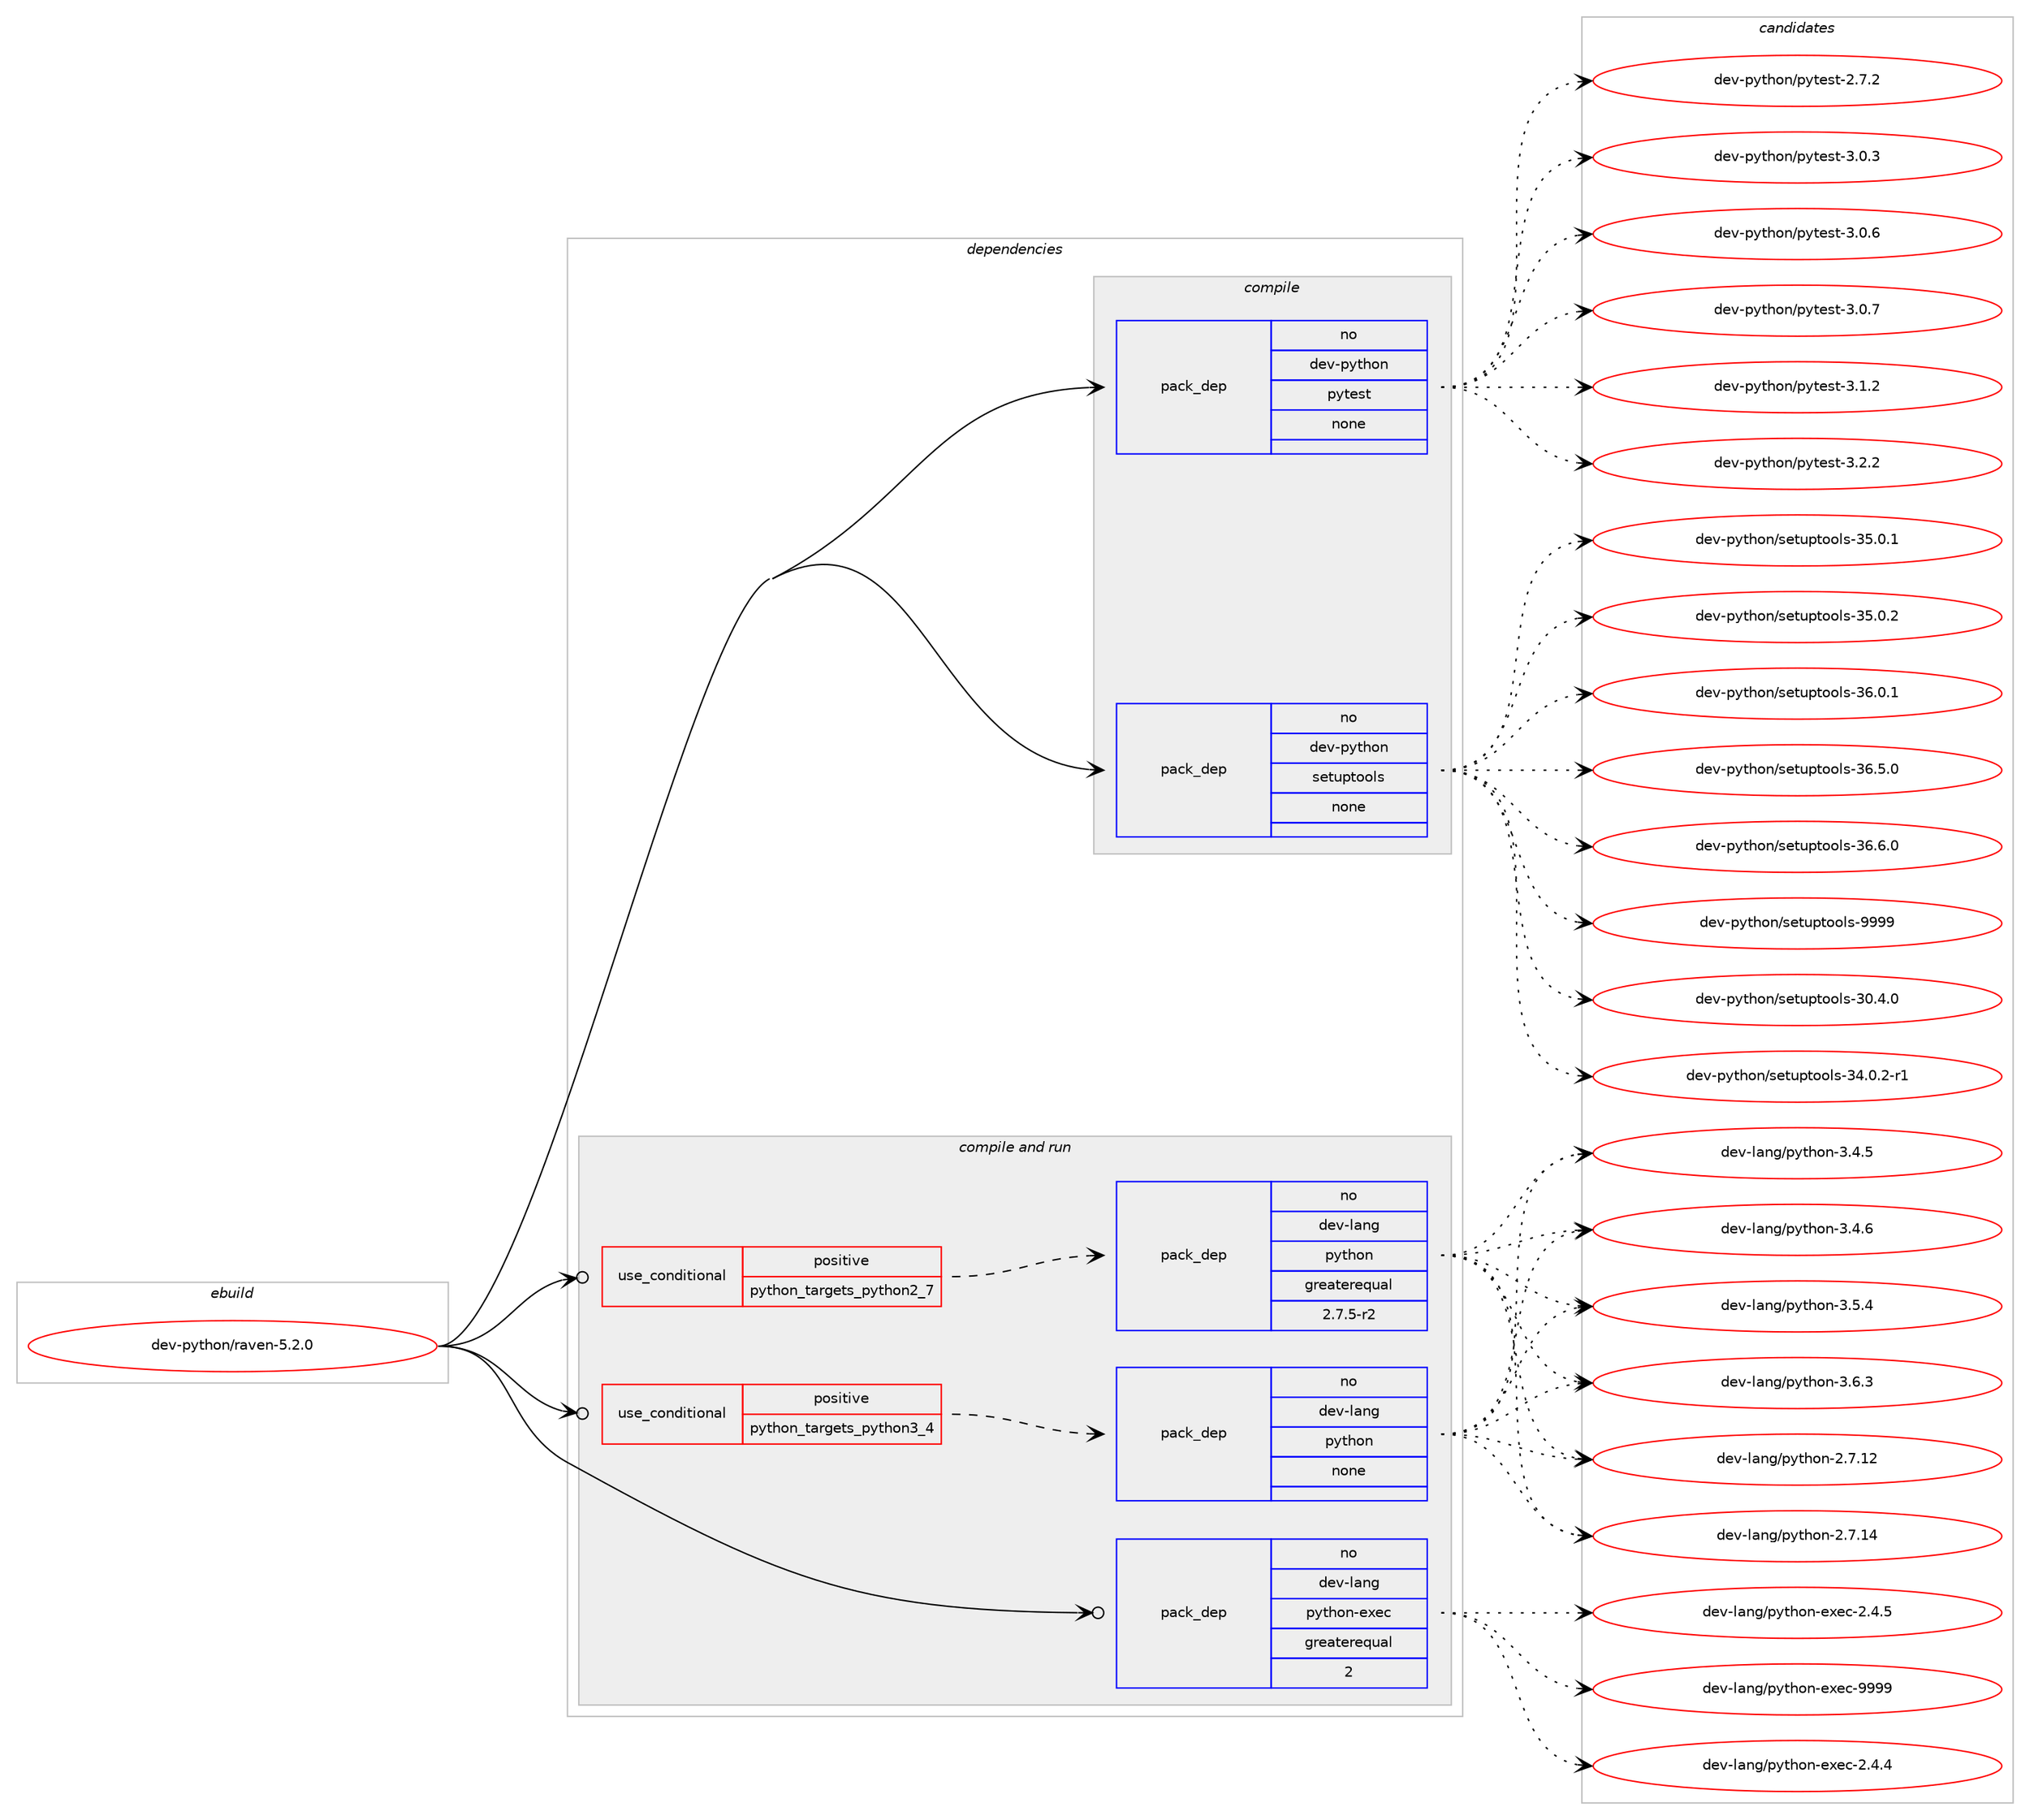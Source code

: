 digraph prolog {

# *************
# Graph options
# *************

newrank=true;
concentrate=true;
compound=true;
graph [rankdir=LR,fontname=Helvetica,fontsize=10,ranksep=1.5];#, ranksep=2.5, nodesep=0.2];
edge  [arrowhead=vee];
node  [fontname=Helvetica,fontsize=10];

# **********
# The ebuild
# **********

subgraph cluster_leftcol {
color=gray;
rank=same;
label=<<i>ebuild</i>>;
id [label="dev-python/raven-5.2.0", color=red, width=4, href="../dev-python/raven-5.2.0.svg"];
}

# ****************
# The dependencies
# ****************

subgraph cluster_midcol {
color=gray;
label=<<i>dependencies</i>>;
subgraph cluster_compile {
fillcolor="#eeeeee";
style=filled;
label=<<i>compile</i>>;
subgraph pack139988 {
dependency184718 [label=<<TABLE BORDER="0" CELLBORDER="1" CELLSPACING="0" CELLPADDING="4" WIDTH="220"><TR><TD ROWSPAN="6" CELLPADDING="30">pack_dep</TD></TR><TR><TD WIDTH="110">no</TD></TR><TR><TD>dev-python</TD></TR><TR><TD>pytest</TD></TR><TR><TD>none</TD></TR><TR><TD></TD></TR></TABLE>>, shape=none, color=blue];
}
id:e -> dependency184718:w [weight=20,style="solid",arrowhead="vee"];
subgraph pack139989 {
dependency184719 [label=<<TABLE BORDER="0" CELLBORDER="1" CELLSPACING="0" CELLPADDING="4" WIDTH="220"><TR><TD ROWSPAN="6" CELLPADDING="30">pack_dep</TD></TR><TR><TD WIDTH="110">no</TD></TR><TR><TD>dev-python</TD></TR><TR><TD>setuptools</TD></TR><TR><TD>none</TD></TR><TR><TD></TD></TR></TABLE>>, shape=none, color=blue];
}
id:e -> dependency184719:w [weight=20,style="solid",arrowhead="vee"];
}
subgraph cluster_compileandrun {
fillcolor="#eeeeee";
style=filled;
label=<<i>compile and run</i>>;
subgraph cond40777 {
dependency184720 [label=<<TABLE BORDER="0" CELLBORDER="1" CELLSPACING="0" CELLPADDING="4"><TR><TD ROWSPAN="3" CELLPADDING="10">use_conditional</TD></TR><TR><TD>positive</TD></TR><TR><TD>python_targets_python2_7</TD></TR></TABLE>>, shape=none, color=red];
subgraph pack139990 {
dependency184721 [label=<<TABLE BORDER="0" CELLBORDER="1" CELLSPACING="0" CELLPADDING="4" WIDTH="220"><TR><TD ROWSPAN="6" CELLPADDING="30">pack_dep</TD></TR><TR><TD WIDTH="110">no</TD></TR><TR><TD>dev-lang</TD></TR><TR><TD>python</TD></TR><TR><TD>greaterequal</TD></TR><TR><TD>2.7.5-r2</TD></TR></TABLE>>, shape=none, color=blue];
}
dependency184720:e -> dependency184721:w [weight=20,style="dashed",arrowhead="vee"];
}
id:e -> dependency184720:w [weight=20,style="solid",arrowhead="odotvee"];
subgraph cond40778 {
dependency184722 [label=<<TABLE BORDER="0" CELLBORDER="1" CELLSPACING="0" CELLPADDING="4"><TR><TD ROWSPAN="3" CELLPADDING="10">use_conditional</TD></TR><TR><TD>positive</TD></TR><TR><TD>python_targets_python3_4</TD></TR></TABLE>>, shape=none, color=red];
subgraph pack139991 {
dependency184723 [label=<<TABLE BORDER="0" CELLBORDER="1" CELLSPACING="0" CELLPADDING="4" WIDTH="220"><TR><TD ROWSPAN="6" CELLPADDING="30">pack_dep</TD></TR><TR><TD WIDTH="110">no</TD></TR><TR><TD>dev-lang</TD></TR><TR><TD>python</TD></TR><TR><TD>none</TD></TR><TR><TD></TD></TR></TABLE>>, shape=none, color=blue];
}
dependency184722:e -> dependency184723:w [weight=20,style="dashed",arrowhead="vee"];
}
id:e -> dependency184722:w [weight=20,style="solid",arrowhead="odotvee"];
subgraph pack139992 {
dependency184724 [label=<<TABLE BORDER="0" CELLBORDER="1" CELLSPACING="0" CELLPADDING="4" WIDTH="220"><TR><TD ROWSPAN="6" CELLPADDING="30">pack_dep</TD></TR><TR><TD WIDTH="110">no</TD></TR><TR><TD>dev-lang</TD></TR><TR><TD>python-exec</TD></TR><TR><TD>greaterequal</TD></TR><TR><TD>2</TD></TR></TABLE>>, shape=none, color=blue];
}
id:e -> dependency184724:w [weight=20,style="solid",arrowhead="odotvee"];
}
subgraph cluster_run {
fillcolor="#eeeeee";
style=filled;
label=<<i>run</i>>;
}
}

# **************
# The candidates
# **************

subgraph cluster_choices {
rank=same;
color=gray;
label=<<i>candidates</i>>;

subgraph choice139988 {
color=black;
nodesep=1;
choice1001011184511212111610411111047112121116101115116455046554650 [label="dev-python/pytest-2.7.2", color=red, width=4,href="../dev-python/pytest-2.7.2.svg"];
choice1001011184511212111610411111047112121116101115116455146484651 [label="dev-python/pytest-3.0.3", color=red, width=4,href="../dev-python/pytest-3.0.3.svg"];
choice1001011184511212111610411111047112121116101115116455146484654 [label="dev-python/pytest-3.0.6", color=red, width=4,href="../dev-python/pytest-3.0.6.svg"];
choice1001011184511212111610411111047112121116101115116455146484655 [label="dev-python/pytest-3.0.7", color=red, width=4,href="../dev-python/pytest-3.0.7.svg"];
choice1001011184511212111610411111047112121116101115116455146494650 [label="dev-python/pytest-3.1.2", color=red, width=4,href="../dev-python/pytest-3.1.2.svg"];
choice1001011184511212111610411111047112121116101115116455146504650 [label="dev-python/pytest-3.2.2", color=red, width=4,href="../dev-python/pytest-3.2.2.svg"];
dependency184718:e -> choice1001011184511212111610411111047112121116101115116455046554650:w [style=dotted,weight="100"];
dependency184718:e -> choice1001011184511212111610411111047112121116101115116455146484651:w [style=dotted,weight="100"];
dependency184718:e -> choice1001011184511212111610411111047112121116101115116455146484654:w [style=dotted,weight="100"];
dependency184718:e -> choice1001011184511212111610411111047112121116101115116455146484655:w [style=dotted,weight="100"];
dependency184718:e -> choice1001011184511212111610411111047112121116101115116455146494650:w [style=dotted,weight="100"];
dependency184718:e -> choice1001011184511212111610411111047112121116101115116455146504650:w [style=dotted,weight="100"];
}
subgraph choice139989 {
color=black;
nodesep=1;
choice100101118451121211161041111104711510111611711211611111110811545514846524648 [label="dev-python/setuptools-30.4.0", color=red, width=4,href="../dev-python/setuptools-30.4.0.svg"];
choice1001011184511212111610411111047115101116117112116111111108115455152464846504511449 [label="dev-python/setuptools-34.0.2-r1", color=red, width=4,href="../dev-python/setuptools-34.0.2-r1.svg"];
choice100101118451121211161041111104711510111611711211611111110811545515346484649 [label="dev-python/setuptools-35.0.1", color=red, width=4,href="../dev-python/setuptools-35.0.1.svg"];
choice100101118451121211161041111104711510111611711211611111110811545515346484650 [label="dev-python/setuptools-35.0.2", color=red, width=4,href="../dev-python/setuptools-35.0.2.svg"];
choice100101118451121211161041111104711510111611711211611111110811545515446484649 [label="dev-python/setuptools-36.0.1", color=red, width=4,href="../dev-python/setuptools-36.0.1.svg"];
choice100101118451121211161041111104711510111611711211611111110811545515446534648 [label="dev-python/setuptools-36.5.0", color=red, width=4,href="../dev-python/setuptools-36.5.0.svg"];
choice100101118451121211161041111104711510111611711211611111110811545515446544648 [label="dev-python/setuptools-36.6.0", color=red, width=4,href="../dev-python/setuptools-36.6.0.svg"];
choice10010111845112121116104111110471151011161171121161111111081154557575757 [label="dev-python/setuptools-9999", color=red, width=4,href="../dev-python/setuptools-9999.svg"];
dependency184719:e -> choice100101118451121211161041111104711510111611711211611111110811545514846524648:w [style=dotted,weight="100"];
dependency184719:e -> choice1001011184511212111610411111047115101116117112116111111108115455152464846504511449:w [style=dotted,weight="100"];
dependency184719:e -> choice100101118451121211161041111104711510111611711211611111110811545515346484649:w [style=dotted,weight="100"];
dependency184719:e -> choice100101118451121211161041111104711510111611711211611111110811545515346484650:w [style=dotted,weight="100"];
dependency184719:e -> choice100101118451121211161041111104711510111611711211611111110811545515446484649:w [style=dotted,weight="100"];
dependency184719:e -> choice100101118451121211161041111104711510111611711211611111110811545515446534648:w [style=dotted,weight="100"];
dependency184719:e -> choice100101118451121211161041111104711510111611711211611111110811545515446544648:w [style=dotted,weight="100"];
dependency184719:e -> choice10010111845112121116104111110471151011161171121161111111081154557575757:w [style=dotted,weight="100"];
}
subgraph choice139990 {
color=black;
nodesep=1;
choice10010111845108971101034711212111610411111045504655464950 [label="dev-lang/python-2.7.12", color=red, width=4,href="../dev-lang/python-2.7.12.svg"];
choice10010111845108971101034711212111610411111045504655464952 [label="dev-lang/python-2.7.14", color=red, width=4,href="../dev-lang/python-2.7.14.svg"];
choice100101118451089711010347112121116104111110455146524653 [label="dev-lang/python-3.4.5", color=red, width=4,href="../dev-lang/python-3.4.5.svg"];
choice100101118451089711010347112121116104111110455146524654 [label="dev-lang/python-3.4.6", color=red, width=4,href="../dev-lang/python-3.4.6.svg"];
choice100101118451089711010347112121116104111110455146534652 [label="dev-lang/python-3.5.4", color=red, width=4,href="../dev-lang/python-3.5.4.svg"];
choice100101118451089711010347112121116104111110455146544651 [label="dev-lang/python-3.6.3", color=red, width=4,href="../dev-lang/python-3.6.3.svg"];
dependency184721:e -> choice10010111845108971101034711212111610411111045504655464950:w [style=dotted,weight="100"];
dependency184721:e -> choice10010111845108971101034711212111610411111045504655464952:w [style=dotted,weight="100"];
dependency184721:e -> choice100101118451089711010347112121116104111110455146524653:w [style=dotted,weight="100"];
dependency184721:e -> choice100101118451089711010347112121116104111110455146524654:w [style=dotted,weight="100"];
dependency184721:e -> choice100101118451089711010347112121116104111110455146534652:w [style=dotted,weight="100"];
dependency184721:e -> choice100101118451089711010347112121116104111110455146544651:w [style=dotted,weight="100"];
}
subgraph choice139991 {
color=black;
nodesep=1;
choice10010111845108971101034711212111610411111045504655464950 [label="dev-lang/python-2.7.12", color=red, width=4,href="../dev-lang/python-2.7.12.svg"];
choice10010111845108971101034711212111610411111045504655464952 [label="dev-lang/python-2.7.14", color=red, width=4,href="../dev-lang/python-2.7.14.svg"];
choice100101118451089711010347112121116104111110455146524653 [label="dev-lang/python-3.4.5", color=red, width=4,href="../dev-lang/python-3.4.5.svg"];
choice100101118451089711010347112121116104111110455146524654 [label="dev-lang/python-3.4.6", color=red, width=4,href="../dev-lang/python-3.4.6.svg"];
choice100101118451089711010347112121116104111110455146534652 [label="dev-lang/python-3.5.4", color=red, width=4,href="../dev-lang/python-3.5.4.svg"];
choice100101118451089711010347112121116104111110455146544651 [label="dev-lang/python-3.6.3", color=red, width=4,href="../dev-lang/python-3.6.3.svg"];
dependency184723:e -> choice10010111845108971101034711212111610411111045504655464950:w [style=dotted,weight="100"];
dependency184723:e -> choice10010111845108971101034711212111610411111045504655464952:w [style=dotted,weight="100"];
dependency184723:e -> choice100101118451089711010347112121116104111110455146524653:w [style=dotted,weight="100"];
dependency184723:e -> choice100101118451089711010347112121116104111110455146524654:w [style=dotted,weight="100"];
dependency184723:e -> choice100101118451089711010347112121116104111110455146534652:w [style=dotted,weight="100"];
dependency184723:e -> choice100101118451089711010347112121116104111110455146544651:w [style=dotted,weight="100"];
}
subgraph choice139992 {
color=black;
nodesep=1;
choice1001011184510897110103471121211161041111104510112010199455046524652 [label="dev-lang/python-exec-2.4.4", color=red, width=4,href="../dev-lang/python-exec-2.4.4.svg"];
choice1001011184510897110103471121211161041111104510112010199455046524653 [label="dev-lang/python-exec-2.4.5", color=red, width=4,href="../dev-lang/python-exec-2.4.5.svg"];
choice10010111845108971101034711212111610411111045101120101994557575757 [label="dev-lang/python-exec-9999", color=red, width=4,href="../dev-lang/python-exec-9999.svg"];
dependency184724:e -> choice1001011184510897110103471121211161041111104510112010199455046524652:w [style=dotted,weight="100"];
dependency184724:e -> choice1001011184510897110103471121211161041111104510112010199455046524653:w [style=dotted,weight="100"];
dependency184724:e -> choice10010111845108971101034711212111610411111045101120101994557575757:w [style=dotted,weight="100"];
}
}

}
